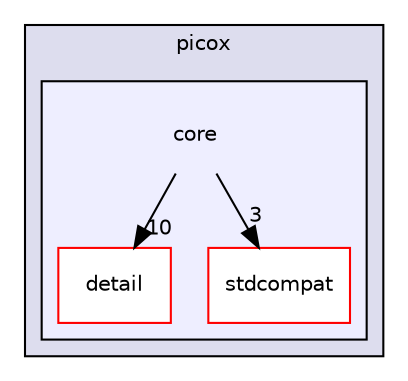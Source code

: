 digraph "core" {
  compound=true
  node [ fontsize="10", fontname="Helvetica"];
  edge [ labelfontsize="10", labelfontname="Helvetica"];
  subgraph clusterdir_295ce2a6370ae0a688a0222b881c77ca {
    graph [ bgcolor="#ddddee", pencolor="black", label="picox" fontname="Helvetica", fontsize="10", URL="dir_295ce2a6370ae0a688a0222b881c77ca.html"]
  subgraph clusterdir_334975c5f7f258e1ec06bfc6b10c4fd2 {
    graph [ bgcolor="#eeeeff", pencolor="black", label="" URL="dir_334975c5f7f258e1ec06bfc6b10c4fd2.html"];
    dir_334975c5f7f258e1ec06bfc6b10c4fd2 [shape=plaintext label="core"];
    dir_db566c2ae50ab4e7ff384a2af9bd29a2 [shape=box label="detail" color="red" fillcolor="white" style="filled" URL="dir_db566c2ae50ab4e7ff384a2af9bd29a2.html"];
    dir_0109d08f5a0465282a0cdd225d4fe68f [shape=box label="stdcompat" color="red" fillcolor="white" style="filled" URL="dir_0109d08f5a0465282a0cdd225d4fe68f.html"];
  }
  }
  dir_334975c5f7f258e1ec06bfc6b10c4fd2->dir_0109d08f5a0465282a0cdd225d4fe68f [headlabel="3", labeldistance=1.5 headhref="dir_000001_000002.html"];
  dir_334975c5f7f258e1ec06bfc6b10c4fd2->dir_db566c2ae50ab4e7ff384a2af9bd29a2 [headlabel="10", labeldistance=1.5 headhref="dir_000001_000009.html"];
}
